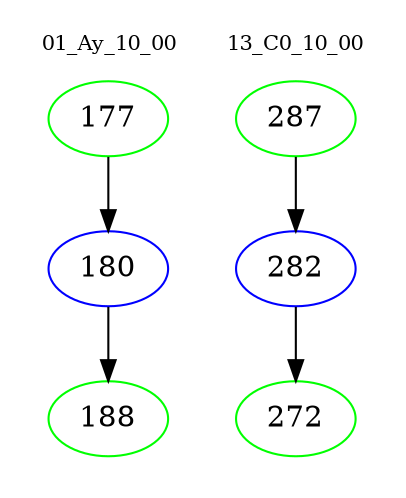 digraph{
subgraph cluster_0 {
color = white
label = "01_Ay_10_00";
fontsize=10;
T0_177 [label="177", color="green"]
T0_177 -> T0_180 [color="black"]
T0_180 [label="180", color="blue"]
T0_180 -> T0_188 [color="black"]
T0_188 [label="188", color="green"]
}
subgraph cluster_1 {
color = white
label = "13_C0_10_00";
fontsize=10;
T1_287 [label="287", color="green"]
T1_287 -> T1_282 [color="black"]
T1_282 [label="282", color="blue"]
T1_282 -> T1_272 [color="black"]
T1_272 [label="272", color="green"]
}
}
